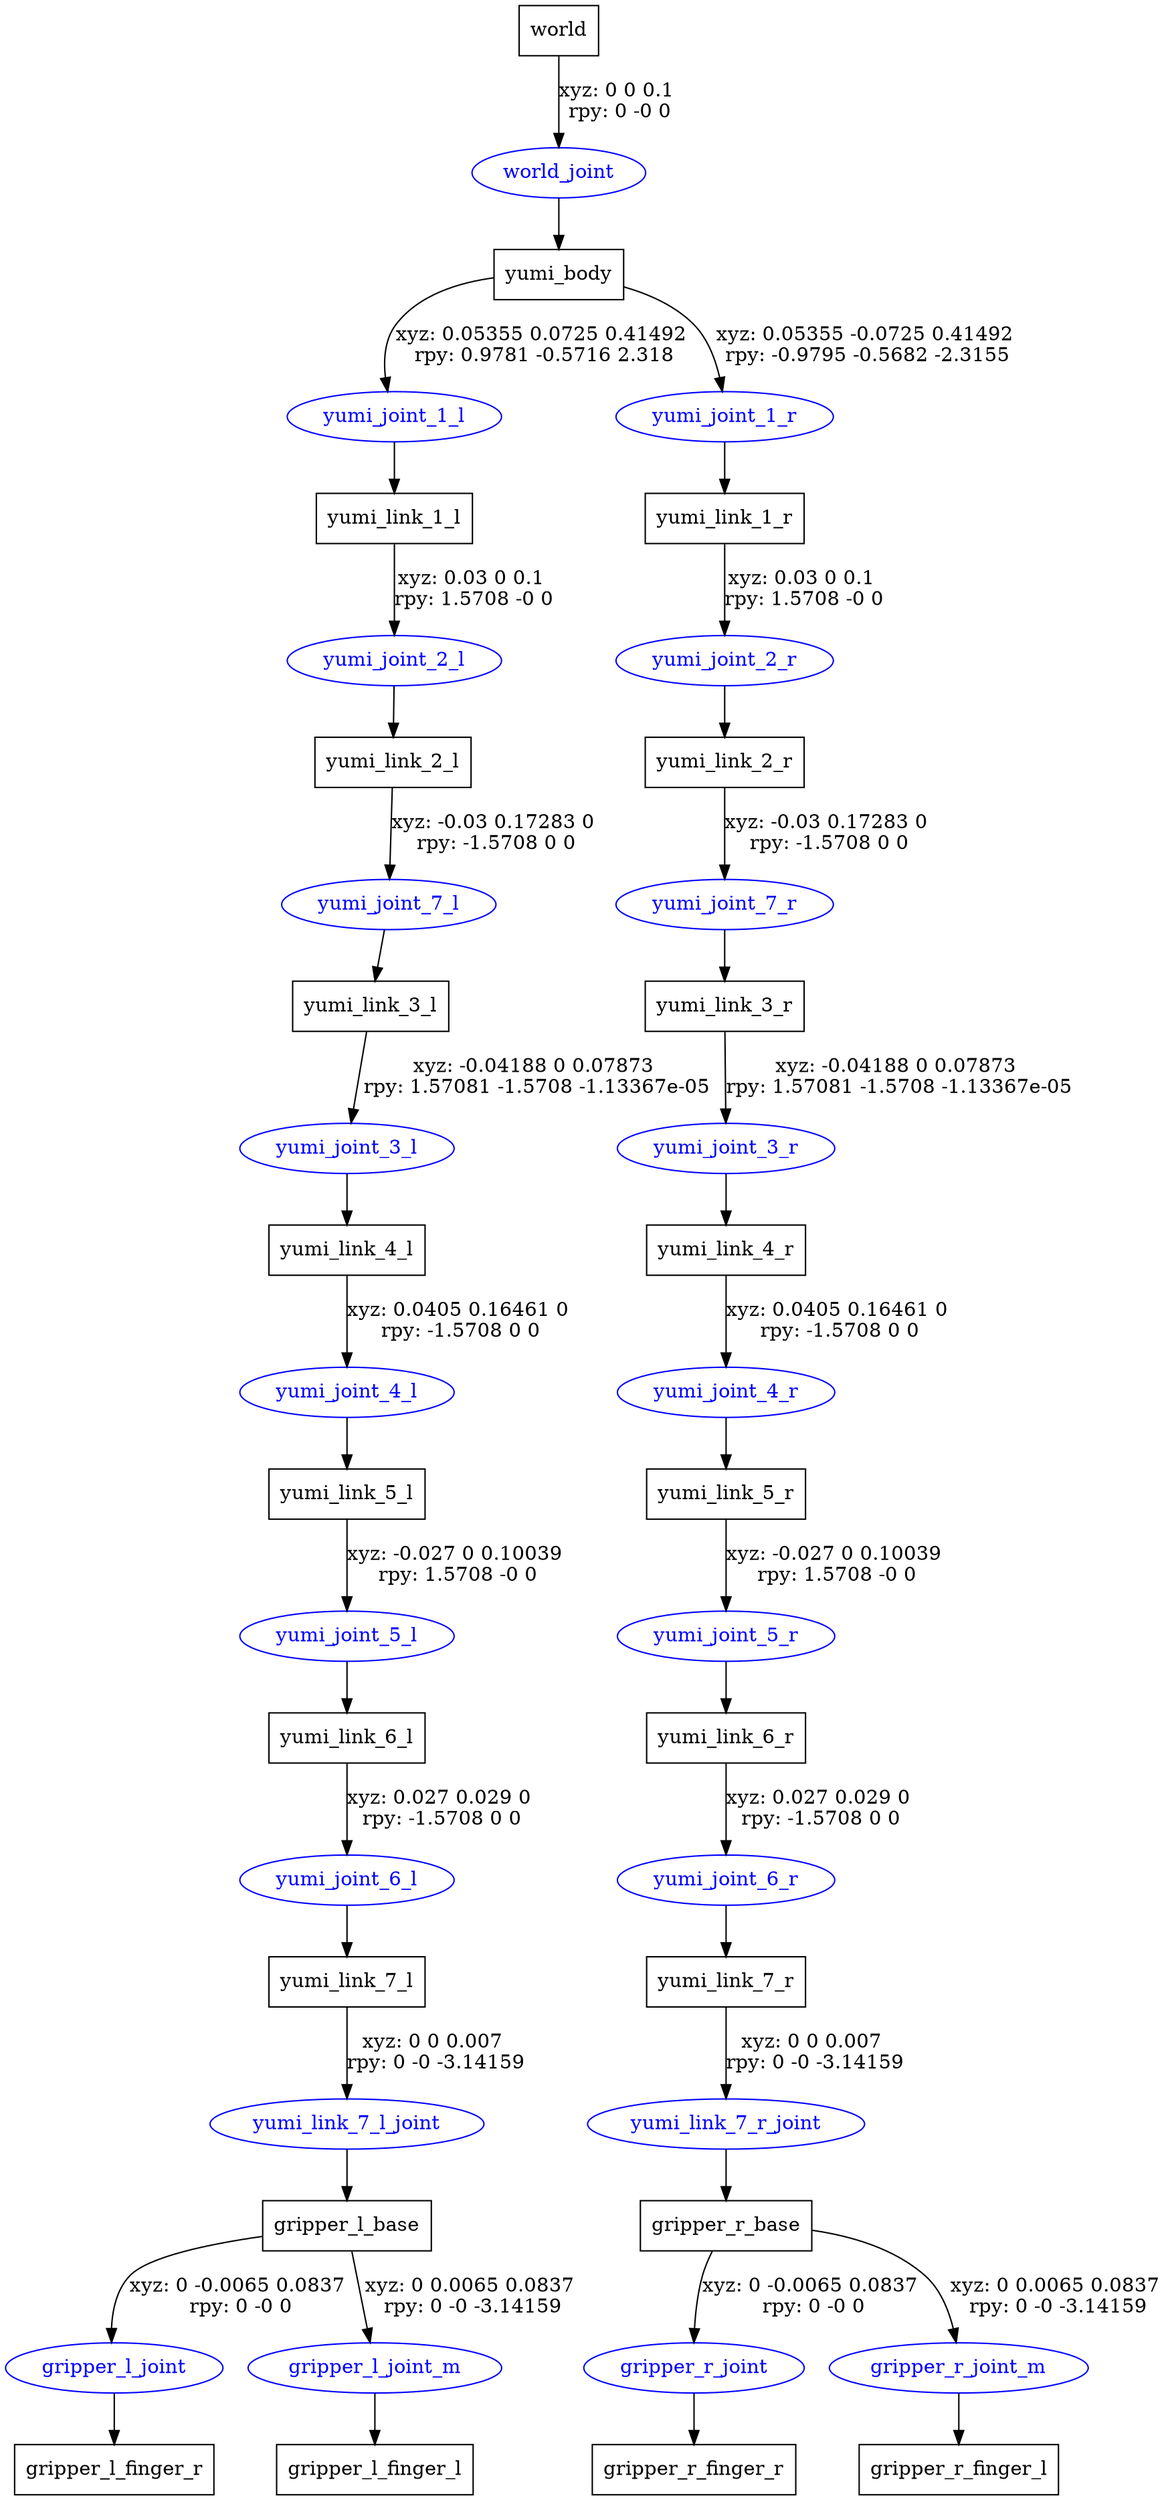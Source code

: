 digraph G {
node [shape=box];
"world" [label="world"];
"yumi_body" [label="yumi_body"];
"yumi_link_1_l" [label="yumi_link_1_l"];
"yumi_link_2_l" [label="yumi_link_2_l"];
"yumi_link_3_l" [label="yumi_link_3_l"];
"yumi_link_4_l" [label="yumi_link_4_l"];
"yumi_link_5_l" [label="yumi_link_5_l"];
"yumi_link_6_l" [label="yumi_link_6_l"];
"yumi_link_7_l" [label="yumi_link_7_l"];
"gripper_l_base" [label="gripper_l_base"];
"gripper_l_finger_r" [label="gripper_l_finger_r"];
"gripper_l_finger_l" [label="gripper_l_finger_l"];
"yumi_link_1_r" [label="yumi_link_1_r"];
"yumi_link_2_r" [label="yumi_link_2_r"];
"yumi_link_3_r" [label="yumi_link_3_r"];
"yumi_link_4_r" [label="yumi_link_4_r"];
"yumi_link_5_r" [label="yumi_link_5_r"];
"yumi_link_6_r" [label="yumi_link_6_r"];
"yumi_link_7_r" [label="yumi_link_7_r"];
"gripper_r_base" [label="gripper_r_base"];
"gripper_r_finger_r" [label="gripper_r_finger_r"];
"gripper_r_finger_l" [label="gripper_r_finger_l"];
node [shape=ellipse, color=blue, fontcolor=blue];
"world" -> "world_joint" [label="xyz: 0 0 0.1 \nrpy: 0 -0 0"]
"world_joint" -> "yumi_body"
"yumi_body" -> "yumi_joint_1_l" [label="xyz: 0.05355 0.0725 0.41492 \nrpy: 0.9781 -0.5716 2.318"]
"yumi_joint_1_l" -> "yumi_link_1_l"
"yumi_link_1_l" -> "yumi_joint_2_l" [label="xyz: 0.03 0 0.1 \nrpy: 1.5708 -0 0"]
"yumi_joint_2_l" -> "yumi_link_2_l"
"yumi_link_2_l" -> "yumi_joint_7_l" [label="xyz: -0.03 0.17283 0 \nrpy: -1.5708 0 0"]
"yumi_joint_7_l" -> "yumi_link_3_l"
"yumi_link_3_l" -> "yumi_joint_3_l" [label="xyz: -0.04188 0 0.07873 \nrpy: 1.57081 -1.5708 -1.13367e-05"]
"yumi_joint_3_l" -> "yumi_link_4_l"
"yumi_link_4_l" -> "yumi_joint_4_l" [label="xyz: 0.0405 0.16461 0 \nrpy: -1.5708 0 0"]
"yumi_joint_4_l" -> "yumi_link_5_l"
"yumi_link_5_l" -> "yumi_joint_5_l" [label="xyz: -0.027 0 0.10039 \nrpy: 1.5708 -0 0"]
"yumi_joint_5_l" -> "yumi_link_6_l"
"yumi_link_6_l" -> "yumi_joint_6_l" [label="xyz: 0.027 0.029 0 \nrpy: -1.5708 0 0"]
"yumi_joint_6_l" -> "yumi_link_7_l"
"yumi_link_7_l" -> "yumi_link_7_l_joint" [label="xyz: 0 0 0.007 \nrpy: 0 -0 -3.14159"]
"yumi_link_7_l_joint" -> "gripper_l_base"
"gripper_l_base" -> "gripper_l_joint" [label="xyz: 0 -0.0065 0.0837 \nrpy: 0 -0 0"]
"gripper_l_joint" -> "gripper_l_finger_r"
"gripper_l_base" -> "gripper_l_joint_m" [label="xyz: 0 0.0065 0.0837 \nrpy: 0 -0 -3.14159"]
"gripper_l_joint_m" -> "gripper_l_finger_l"
"yumi_body" -> "yumi_joint_1_r" [label="xyz: 0.05355 -0.0725 0.41492 \nrpy: -0.9795 -0.5682 -2.3155"]
"yumi_joint_1_r" -> "yumi_link_1_r"
"yumi_link_1_r" -> "yumi_joint_2_r" [label="xyz: 0.03 0 0.1 \nrpy: 1.5708 -0 0"]
"yumi_joint_2_r" -> "yumi_link_2_r"
"yumi_link_2_r" -> "yumi_joint_7_r" [label="xyz: -0.03 0.17283 0 \nrpy: -1.5708 0 0"]
"yumi_joint_7_r" -> "yumi_link_3_r"
"yumi_link_3_r" -> "yumi_joint_3_r" [label="xyz: -0.04188 0 0.07873 \nrpy: 1.57081 -1.5708 -1.13367e-05"]
"yumi_joint_3_r" -> "yumi_link_4_r"
"yumi_link_4_r" -> "yumi_joint_4_r" [label="xyz: 0.0405 0.16461 0 \nrpy: -1.5708 0 0"]
"yumi_joint_4_r" -> "yumi_link_5_r"
"yumi_link_5_r" -> "yumi_joint_5_r" [label="xyz: -0.027 0 0.10039 \nrpy: 1.5708 -0 0"]
"yumi_joint_5_r" -> "yumi_link_6_r"
"yumi_link_6_r" -> "yumi_joint_6_r" [label="xyz: 0.027 0.029 0 \nrpy: -1.5708 0 0"]
"yumi_joint_6_r" -> "yumi_link_7_r"
"yumi_link_7_r" -> "yumi_link_7_r_joint" [label="xyz: 0 0 0.007 \nrpy: 0 -0 -3.14159"]
"yumi_link_7_r_joint" -> "gripper_r_base"
"gripper_r_base" -> "gripper_r_joint" [label="xyz: 0 -0.0065 0.0837 \nrpy: 0 -0 0"]
"gripper_r_joint" -> "gripper_r_finger_r"
"gripper_r_base" -> "gripper_r_joint_m" [label="xyz: 0 0.0065 0.0837 \nrpy: 0 -0 -3.14159"]
"gripper_r_joint_m" -> "gripper_r_finger_l"
}
